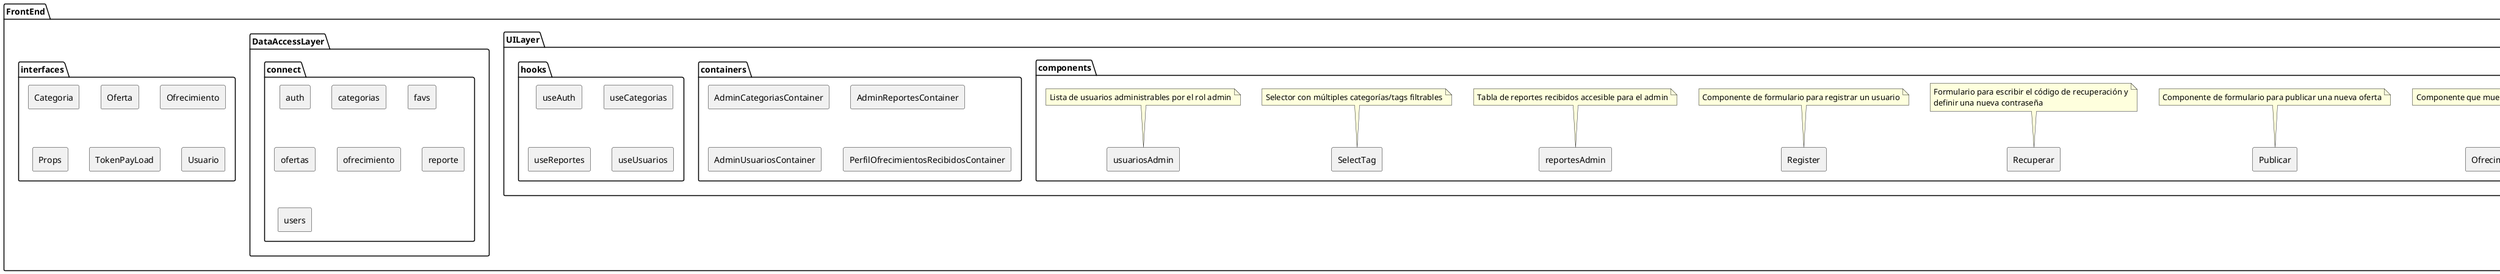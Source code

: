 @startuml diagramaDescriptivo

note as N1
  Este diagrama muestra las funciones de los componentes
end note

top to bottom direction
skinparam componentStyle rectangle
skinparam linetype ortho

package FrontEnd {

  package PagesLayer {
    package app {
      [admin]
      note top of [admin]
        Página del administrador donde se gestionan
        usuarios, reportes y categorías
      end note

      [contacto]
      note top of [contacto]
        Página de contacto con formulario para enviar mensajes
      end note

      [faq]
      note top of [faq]
        Página con preguntas frecuentes sobre el uso del sitio
      end note

      [login]
      note top of [login]
        Página de inicio de sesión para usuarios registrados
      end note

      [ofertas]
      note top of [ofertas]
        Página donde figuran las ofertas filtradas según categorias o palabras clave
      end note

      [perfil]
      note top of [perfil]
        Página de perfil de usuario donde se ven sus
        publicaciones y favoritos
      end note

      [publicacion]
      note top of [publicacion]
        Muestra los detalles completos de una oferta individual
      end note

      [publicar]
      note top of [publicar]
        Página con formulario para publicar una nueva oferta
      end note

      [recuperar]
      note top of [recuperar]
        Permite al usuario recuperar su contraseña
      end note

      [register] as appRegister
      note top of appRegister
        Formulario para crear una nueva cuenta de usuario
      end note

      [main]
      note top of [main]
        Página principal del sitio con la totalidad de las ofertas
      end note
    }
  }

  package UILayer {
    package components {

      [BuscarResultados]
      note top of [BuscarResultados]
        Busca los resultados basandose en las categorías o palabras clave y
        los renderiza
      end note

      [catAdmin]
      note top of [catAdmin]
        Componente visual para visualizar,agregar o eliminar
        categorías desde la vista admin
      end note

      [FAQContent]
      note top of [FAQContent]
        Bloques expandibles con las preguntas frecuentes
      end note

      [Footer]
      note top of [Footer]
        Pie de página con enlaces generales y créditos
      end note

      [Header]
      note top of [Header]
        Barra superior del sitio con navegación y buscador
      end note

      [Login]
      note top of [Login]
        Formulario de inicio de sesión para usuarios registrados
      end note

      [Main]
      note top of [Main]
        Componente principal que permite visualizar las ofertas
      end note

      [MainCard]
      note top of [MainCard]
        Tarjeta visual que muestra título, imagenes, descripción corta, categoría y fecha de publicación
      end note

      [Menu]
      note top of [Menu]
        Menú lateral desplegable con opciones de navegación
      end note

      [MiniCard]
      note top of [MiniCard]
        Tarjeta pequeña y compacta que muestra información básica de una oferta
      end note

      [modal]
      note top of [modal]
        Ventana modal reutilizable para confirmaciones
      end note

      [modalReporte]
      note top of [modalReporte]
        Modal personalizado para reportar una oferta
      end note

      [OfrecerModal]
      note top of [OfrecerModal]
        Modal personalizado para que el usuario proponga un intercambio
      end note

      [OfrecimientosRecibidos]
      note top of [OfrecimientosRecibidos]
        Componente que muestra los ofrecimientos recibidos
      end note 

      [Publicar]
      note top of [Publicar]
        Componente de formulario para publicar una nueva oferta
      end note

      [Recuperar]
      note top of [Recuperar]
        Formulario para escribir el código de recuperación y
        definir una nueva contraseña
      end note

      [Register]
      note top of [Register]
        Componente de formulario para registrar un usuario
      end note

      [reportesAdmin]
      note top of [reportesAdmin]
        Tabla de reportes recibidos accesible para el admin
      end note

      [SelectTag]
      note top of [SelectTag]
        Selector con múltiples categorías/tags filtrables
      end note

      [usuariosAdmin]
      note top of [usuariosAdmin]
        Lista de usuarios administrables por el rol admin
      end note
    }

    package containers{
            [AdminCategoriasContainer]
            [AdminReportesContainer]
            [AdminUsuariosContainer]
            [PerfilOfrecimientosRecibidosContainer]
        }

        package hooks{
            [useAuth]
            [useCategorias]
            [useReportes]
            [useUsuarios]
        }

  }

  package DataAccessLayer {
    package connect {
      [auth]
      [categorias]
      [favs]
      [ofertas] as connectOfertas
      [ofrecimiento]
      [reporte]
      [users]
    }
  }

  package interfaces {
    [Categoria]
    [Oferta]
    [Ofrecimiento]
    [Props]
    [reporte]
    [TokenPayLoad]
    [Usuario]
  }
}


@enduml
